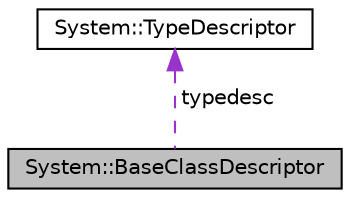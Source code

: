 digraph G
{
  edge [fontname="Helvetica",fontsize="10",labelfontname="Helvetica",labelfontsize="10"];
  node [fontname="Helvetica",fontsize="10",shape=record];
  Node1 [label="System::BaseClassDescriptor",height=0.2,width=0.4,color="black", fillcolor="grey75", style="filled" fontcolor="black"];
  Node2 -> Node1 [dir="back",color="darkorchid3",fontsize="10",style="dashed",label=" typedesc" ,fontname="Helvetica"];
  Node2 [label="System::TypeDescriptor",height=0.2,width=0.4,color="black", fillcolor="white", style="filled",URL="$class_system_1_1_type_descriptor.html"];
}
